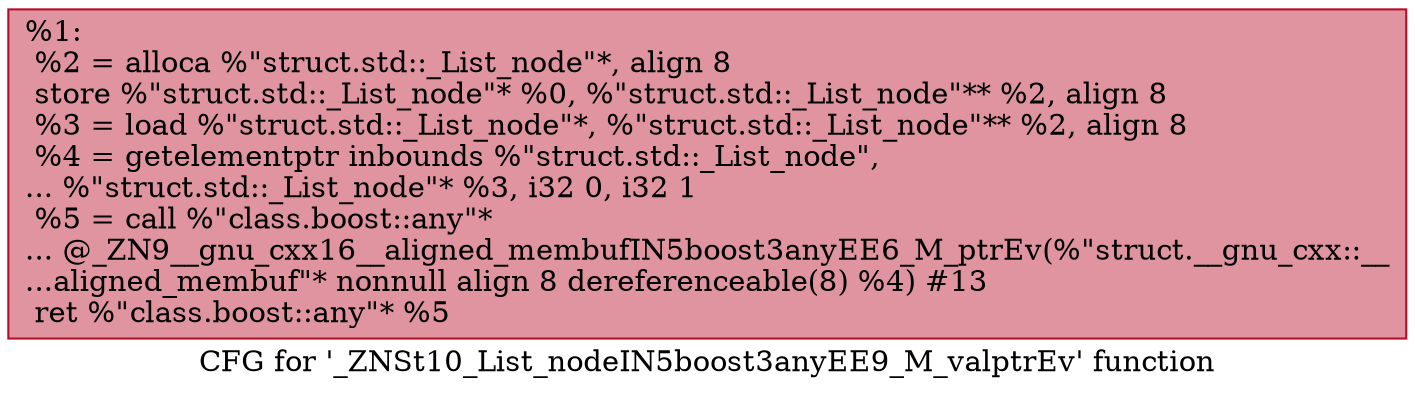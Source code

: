 digraph "CFG for '_ZNSt10_List_nodeIN5boost3anyEE9_M_valptrEv' function" {
	label="CFG for '_ZNSt10_List_nodeIN5boost3anyEE9_M_valptrEv' function";

	Node0x55dea68ae670 [shape=record,color="#b70d28ff", style=filled, fillcolor="#b70d2870",label="{%1:\l  %2 = alloca %\"struct.std::_List_node\"*, align 8\l  store %\"struct.std::_List_node\"* %0, %\"struct.std::_List_node\"** %2, align 8\l  %3 = load %\"struct.std::_List_node\"*, %\"struct.std::_List_node\"** %2, align 8\l  %4 = getelementptr inbounds %\"struct.std::_List_node\",\l... %\"struct.std::_List_node\"* %3, i32 0, i32 1\l  %5 = call %\"class.boost::any\"*\l... @_ZN9__gnu_cxx16__aligned_membufIN5boost3anyEE6_M_ptrEv(%\"struct.__gnu_cxx::__\l...aligned_membuf\"* nonnull align 8 dereferenceable(8) %4) #13\l  ret %\"class.boost::any\"* %5\l}"];
}
